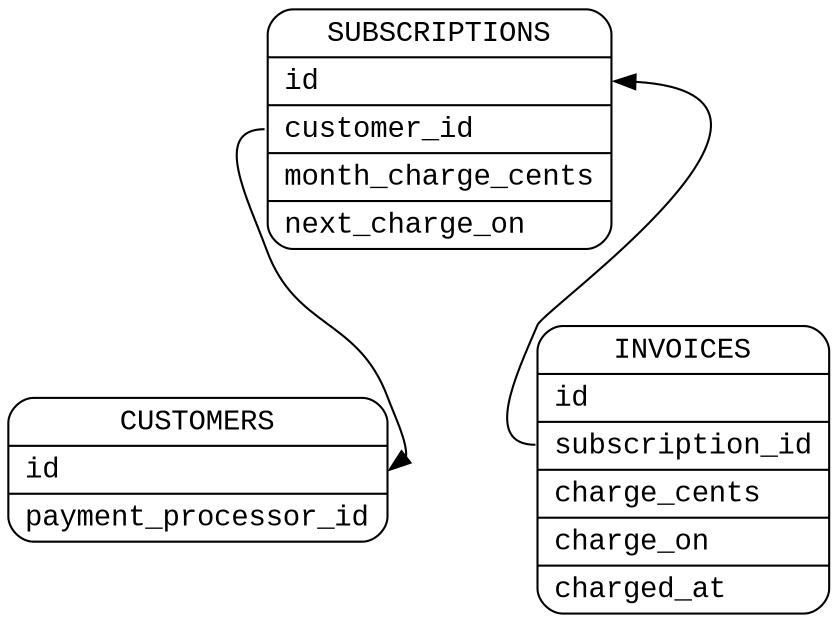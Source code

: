 digraph G {

  rankdir="TB"
  nodesep=1
  compound=true
  node[shape=Mrecord fontname="Courier New"]

  Subscriptions:customer_id -> Customers:id
  Invoices:subscription_id  -> Subscriptions:id

  Subscriptions[label="{SUBSCRIPTIONS|<id>id\l|<customer_id>customer_id\l|month_charge_cents\l|next_charge_on\l}"]
  Customers[label="{CUSTOMERS|<id>id\l|payment_processor_id\l}"]
  Invoices[label="{INVOICES|<id>id\l|<subscription_id>subscription_id\l|charge_cents\l|charge_on\l|charged_at\l}"]
  { rank=same; Invoices; Customers }
}

